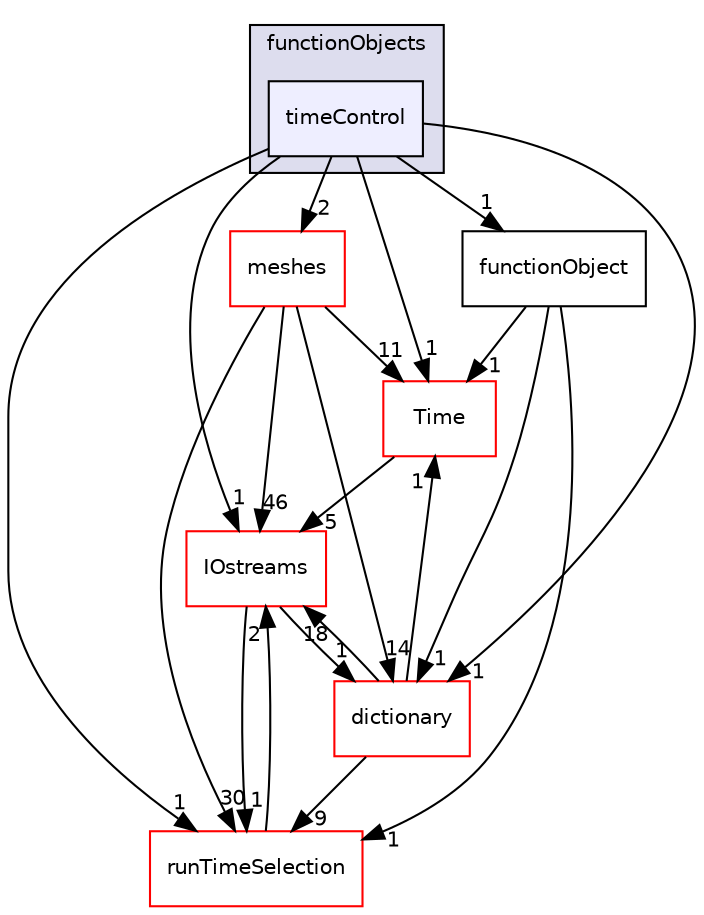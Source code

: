 digraph "src/OpenFOAM/db/functionObjects/timeControl" {
  bgcolor=transparent;
  compound=true
  node [ fontsize="10", fontname="Helvetica"];
  edge [ labelfontsize="10", labelfontname="Helvetica"];
  subgraph clusterdir_b1391b8691e21d3cff54e51a698f3c2b {
    graph [ bgcolor="#ddddee", pencolor="black", label="functionObjects" fontname="Helvetica", fontsize="10", URL="dir_b1391b8691e21d3cff54e51a698f3c2b.html"]
  dir_fbbffa4219cffdcb8db6926ee9f2cf4a [shape=box, label="timeControl", style="filled", fillcolor="#eeeeff", pencolor="black", URL="dir_fbbffa4219cffdcb8db6926ee9f2cf4a.html"];
  }
  dir_ec5b63092fb55ef516ddf05b3841c89d [shape=box label="Time" color="red" URL="dir_ec5b63092fb55ef516ddf05b3841c89d.html"];
  dir_aa2423979fb45fc41c393a5db370ab21 [shape=box label="meshes" color="red" URL="dir_aa2423979fb45fc41c393a5db370ab21.html"];
  dir_466e4f5b4cc1582939ab4ceba36098d8 [shape=box label="IOstreams" color="red" URL="dir_466e4f5b4cc1582939ab4ceba36098d8.html"];
  dir_43e4f3d5f4ba74ef6e29186317ac2bae [shape=box label="dictionary" color="red" URL="dir_43e4f3d5f4ba74ef6e29186317ac2bae.html"];
  dir_97107bb83a2a5bbfad7ddd584e3f301c [shape=box label="runTimeSelection" color="red" URL="dir_97107bb83a2a5bbfad7ddd584e3f301c.html"];
  dir_54771b73ae8d00c119965aead573f78a [shape=box label="functionObject" URL="dir_54771b73ae8d00c119965aead573f78a.html"];
  dir_ec5b63092fb55ef516ddf05b3841c89d->dir_466e4f5b4cc1582939ab4ceba36098d8 [headlabel="5", labeldistance=1.5 headhref="dir_002064_002046.html"];
  dir_fbbffa4219cffdcb8db6926ee9f2cf4a->dir_ec5b63092fb55ef516ddf05b3841c89d [headlabel="1", labeldistance=1.5 headhref="dir_002033_002064.html"];
  dir_fbbffa4219cffdcb8db6926ee9f2cf4a->dir_aa2423979fb45fc41c393a5db370ab21 [headlabel="2", labeldistance=1.5 headhref="dir_002033_002282.html"];
  dir_fbbffa4219cffdcb8db6926ee9f2cf4a->dir_466e4f5b4cc1582939ab4ceba36098d8 [headlabel="1", labeldistance=1.5 headhref="dir_002033_002046.html"];
  dir_fbbffa4219cffdcb8db6926ee9f2cf4a->dir_43e4f3d5f4ba74ef6e29186317ac2bae [headlabel="1", labeldistance=1.5 headhref="dir_002033_002009.html"];
  dir_fbbffa4219cffdcb8db6926ee9f2cf4a->dir_97107bb83a2a5bbfad7ddd584e3f301c [headlabel="1", labeldistance=1.5 headhref="dir_002033_002061.html"];
  dir_fbbffa4219cffdcb8db6926ee9f2cf4a->dir_54771b73ae8d00c119965aead573f78a [headlabel="1", labeldistance=1.5 headhref="dir_002033_002029.html"];
  dir_aa2423979fb45fc41c393a5db370ab21->dir_ec5b63092fb55ef516ddf05b3841c89d [headlabel="11", labeldistance=1.5 headhref="dir_002282_002064.html"];
  dir_aa2423979fb45fc41c393a5db370ab21->dir_466e4f5b4cc1582939ab4ceba36098d8 [headlabel="46", labeldistance=1.5 headhref="dir_002282_002046.html"];
  dir_aa2423979fb45fc41c393a5db370ab21->dir_43e4f3d5f4ba74ef6e29186317ac2bae [headlabel="14", labeldistance=1.5 headhref="dir_002282_002009.html"];
  dir_aa2423979fb45fc41c393a5db370ab21->dir_97107bb83a2a5bbfad7ddd584e3f301c [headlabel="30", labeldistance=1.5 headhref="dir_002282_002061.html"];
  dir_466e4f5b4cc1582939ab4ceba36098d8->dir_43e4f3d5f4ba74ef6e29186317ac2bae [headlabel="1", labeldistance=1.5 headhref="dir_002046_002009.html"];
  dir_466e4f5b4cc1582939ab4ceba36098d8->dir_97107bb83a2a5bbfad7ddd584e3f301c [headlabel="1", labeldistance=1.5 headhref="dir_002046_002061.html"];
  dir_43e4f3d5f4ba74ef6e29186317ac2bae->dir_ec5b63092fb55ef516ddf05b3841c89d [headlabel="1", labeldistance=1.5 headhref="dir_002009_002064.html"];
  dir_43e4f3d5f4ba74ef6e29186317ac2bae->dir_466e4f5b4cc1582939ab4ceba36098d8 [headlabel="18", labeldistance=1.5 headhref="dir_002009_002046.html"];
  dir_43e4f3d5f4ba74ef6e29186317ac2bae->dir_97107bb83a2a5bbfad7ddd584e3f301c [headlabel="9", labeldistance=1.5 headhref="dir_002009_002061.html"];
  dir_97107bb83a2a5bbfad7ddd584e3f301c->dir_466e4f5b4cc1582939ab4ceba36098d8 [headlabel="2", labeldistance=1.5 headhref="dir_002061_002046.html"];
  dir_54771b73ae8d00c119965aead573f78a->dir_ec5b63092fb55ef516ddf05b3841c89d [headlabel="1", labeldistance=1.5 headhref="dir_002029_002064.html"];
  dir_54771b73ae8d00c119965aead573f78a->dir_43e4f3d5f4ba74ef6e29186317ac2bae [headlabel="1", labeldistance=1.5 headhref="dir_002029_002009.html"];
  dir_54771b73ae8d00c119965aead573f78a->dir_97107bb83a2a5bbfad7ddd584e3f301c [headlabel="1", labeldistance=1.5 headhref="dir_002029_002061.html"];
}
